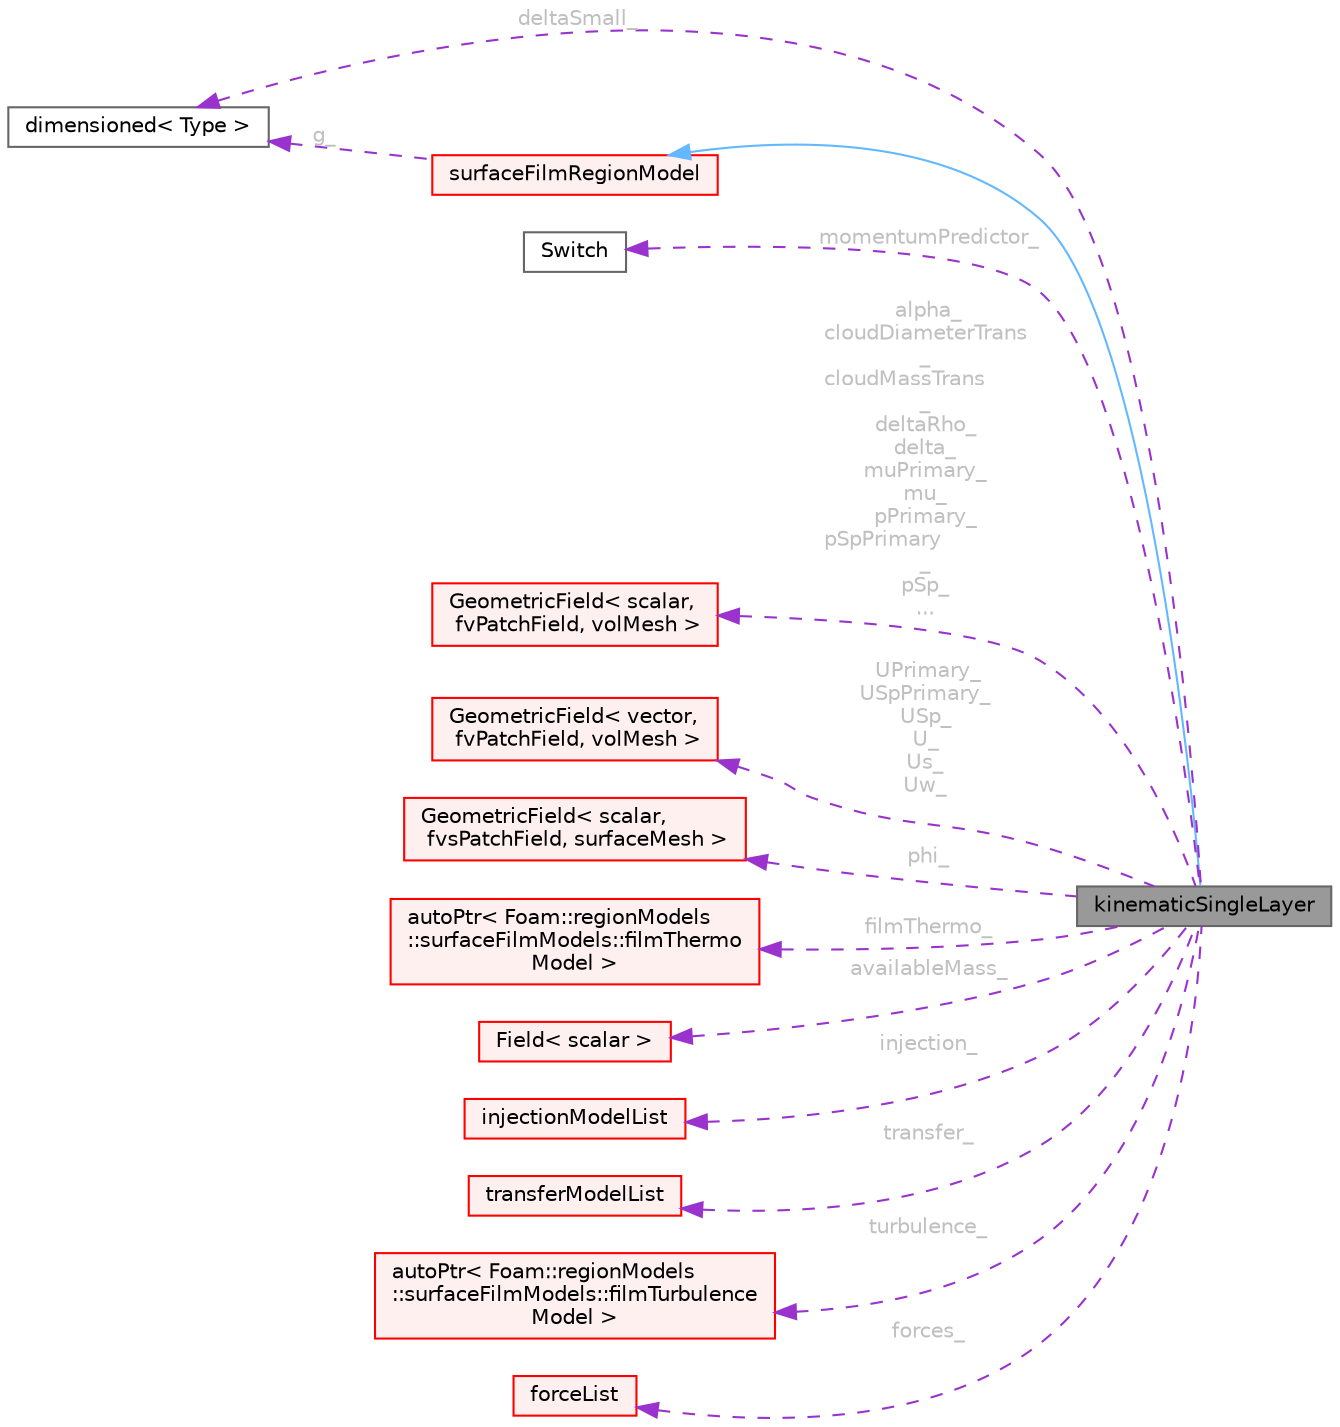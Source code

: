 digraph "kinematicSingleLayer"
{
 // LATEX_PDF_SIZE
  bgcolor="transparent";
  edge [fontname=Helvetica,fontsize=10,labelfontname=Helvetica,labelfontsize=10];
  node [fontname=Helvetica,fontsize=10,shape=box,height=0.2,width=0.4];
  rankdir="LR";
  Node1 [id="Node000001",label="kinematicSingleLayer",height=0.2,width=0.4,color="gray40", fillcolor="grey60", style="filled", fontcolor="black",tooltip="Kinematic form of single-cell layer surface film model."];
  Node2 -> Node1 [id="edge1_Node000001_Node000002",dir="back",color="steelblue1",style="solid",tooltip=" "];
  Node2 [id="Node000002",label="surfaceFilmRegionModel",height=0.2,width=0.4,color="red", fillcolor="#FFF0F0", style="filled",URL="$classFoam_1_1regionModels_1_1surfaceFilmModels_1_1surfaceFilmRegionModel.html",tooltip="Base class for surface film models."];
  Node4 -> Node2 [id="edge2_Node000002_Node000004",dir="back",color="darkorchid3",style="dashed",tooltip=" ",label=" g_",fontcolor="grey" ];
  Node4 [id="Node000004",label="dimensioned\< Type \>",height=0.2,width=0.4,color="gray40", fillcolor="white", style="filled",URL="$classFoam_1_1dimensioned.html",tooltip="Generic dimensioned Type class."];
  Node75 -> Node1 [id="edge3_Node000001_Node000075",dir="back",color="darkorchid3",style="dashed",tooltip=" ",label=" momentumPredictor_",fontcolor="grey" ];
  Node75 [id="Node000075",label="Switch",height=0.2,width=0.4,color="gray40", fillcolor="white", style="filled",URL="$classFoam_1_1Switch.html",tooltip="A simple wrapper around bool so that it can be read as a word: true/false, on/off,..."];
  Node4 -> Node1 [id="edge4_Node000001_Node000004",dir="back",color="darkorchid3",style="dashed",tooltip=" ",label=" deltaSmall_",fontcolor="grey" ];
  Node88 -> Node1 [id="edge5_Node000001_Node000088",dir="back",color="darkorchid3",style="dashed",tooltip=" ",label=" alpha_\ncloudDiameterTrans\l_\ncloudMassTrans\l_\ndeltaRho_\ndelta_\nmuPrimary_\nmu_\npPrimary_\npSpPrimary\l_\npSp_\n...",fontcolor="grey" ];
  Node88 [id="Node000088",label="GeometricField\< scalar,\l fvPatchField, volMesh \>",height=0.2,width=0.4,color="red", fillcolor="#FFF0F0", style="filled",URL="$classFoam_1_1GeometricField.html",tooltip=" "];
  Node90 -> Node1 [id="edge6_Node000001_Node000090",dir="back",color="darkorchid3",style="dashed",tooltip=" ",label=" UPrimary_\nUSpPrimary_\nUSp_\nU_\nUs_\nUw_",fontcolor="grey" ];
  Node90 [id="Node000090",label="GeometricField\< vector,\l fvPatchField, volMesh \>",height=0.2,width=0.4,color="red", fillcolor="#FFF0F0", style="filled",URL="$classFoam_1_1GeometricField.html",tooltip=" "];
  Node92 -> Node1 [id="edge7_Node000001_Node000092",dir="back",color="darkorchid3",style="dashed",tooltip=" ",label=" phi_",fontcolor="grey" ];
  Node92 [id="Node000092",label="GeometricField\< scalar,\l fvsPatchField, surfaceMesh \>",height=0.2,width=0.4,color="red", fillcolor="#FFF0F0", style="filled",URL="$classFoam_1_1GeometricField.html",tooltip=" "];
  Node94 -> Node1 [id="edge8_Node000001_Node000094",dir="back",color="darkorchid3",style="dashed",tooltip=" ",label=" filmThermo_",fontcolor="grey" ];
  Node94 [id="Node000094",label="autoPtr\< Foam::regionModels\l::surfaceFilmModels::filmThermo\lModel \>",height=0.2,width=0.4,color="red", fillcolor="#FFF0F0", style="filled",URL="$classFoam_1_1autoPtr.html",tooltip=" "];
  Node95 -> Node1 [id="edge9_Node000001_Node000095",dir="back",color="darkorchid3",style="dashed",tooltip=" ",label=" availableMass_",fontcolor="grey" ];
  Node95 [id="Node000095",label="Field\< scalar \>",height=0.2,width=0.4,color="red", fillcolor="#FFF0F0", style="filled",URL="$classFoam_1_1Field.html",tooltip=" "];
  Node98 -> Node1 [id="edge10_Node000001_Node000098",dir="back",color="darkorchid3",style="dashed",tooltip=" ",label=" injection_",fontcolor="grey" ];
  Node98 [id="Node000098",label="injectionModelList",height=0.2,width=0.4,color="red", fillcolor="#FFF0F0", style="filled",URL="$classFoam_1_1regionModels_1_1surfaceFilmModels_1_1injectionModelList.html",tooltip="List container for film injection models."];
  Node103 -> Node1 [id="edge11_Node000001_Node000103",dir="back",color="darkorchid3",style="dashed",tooltip=" ",label=" transfer_",fontcolor="grey" ];
  Node103 [id="Node000103",label="transferModelList",height=0.2,width=0.4,color="red", fillcolor="#FFF0F0", style="filled",URL="$classFoam_1_1regionModels_1_1surfaceFilmModels_1_1transferModelList.html",tooltip=" "];
  Node106 -> Node1 [id="edge12_Node000001_Node000106",dir="back",color="darkorchid3",style="dashed",tooltip=" ",label=" turbulence_",fontcolor="grey" ];
  Node106 [id="Node000106",label="autoPtr\< Foam::regionModels\l::surfaceFilmModels::filmTurbulence\lModel \>",height=0.2,width=0.4,color="red", fillcolor="#FFF0F0", style="filled",URL="$classFoam_1_1autoPtr.html",tooltip=" "];
  Node107 -> Node1 [id="edge13_Node000001_Node000107",dir="back",color="darkorchid3",style="dashed",tooltip=" ",label=" forces_",fontcolor="grey" ];
  Node107 [id="Node000107",label="forceList",height=0.2,width=0.4,color="red", fillcolor="#FFF0F0", style="filled",URL="$classFoam_1_1regionModels_1_1surfaceFilmModels_1_1forceList.html",tooltip="List container for film sources."];
}
